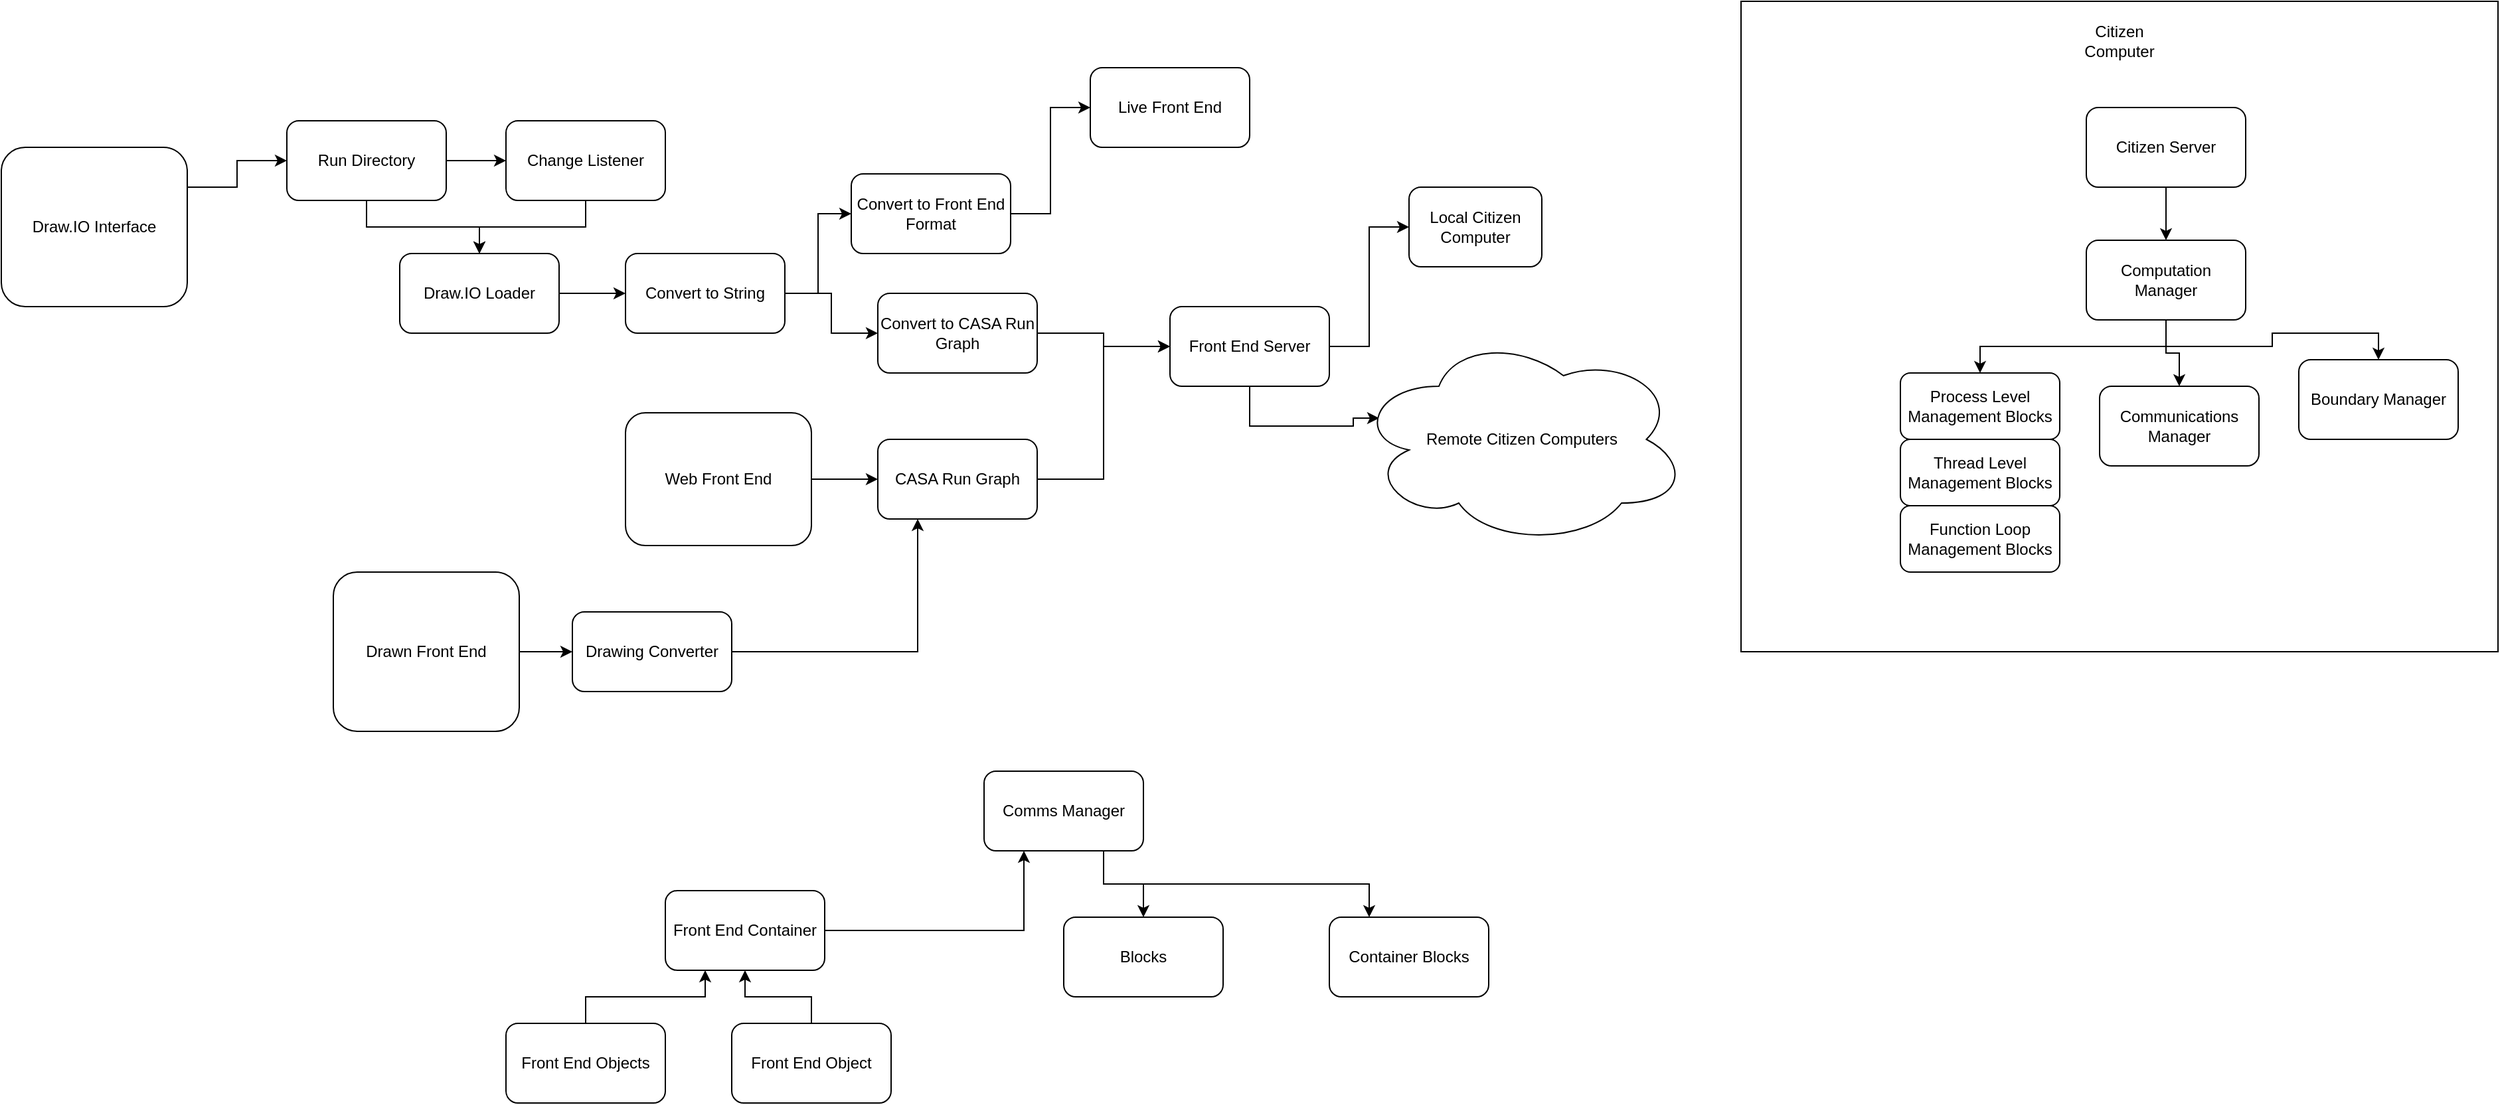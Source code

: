 <mxfile version="20.8.16" type="device"><diagram id="FEvvO7XNE_QkTGNo1443" name="Page-1"><mxGraphModel dx="2140" dy="621" grid="1" gridSize="10" guides="1" tooltips="1" connect="1" arrows="1" fold="1" page="1" pageScale="1" pageWidth="850" pageHeight="1100" math="0" shadow="0"><root><mxCell id="0"/><mxCell id="1" parent="0"/><mxCell id="0Q0MSMvEITXAzr-ErHvV-42" value="" style="group" parent="1" vertex="1" connectable="0"><mxGeometry x="1070" y="20" width="570" height="490" as="geometry"/></mxCell><mxCell id="0Q0MSMvEITXAzr-ErHvV-40" value="" style="rounded=0;whiteSpace=wrap;html=1;" parent="0Q0MSMvEITXAzr-ErHvV-42" vertex="1"><mxGeometry width="570" height="490.0" as="geometry"/></mxCell><mxCell id="0Q0MSMvEITXAzr-ErHvV-41" value="Citizen Computer" style="text;html=1;strokeColor=none;fillColor=none;align=center;verticalAlign=middle;whiteSpace=wrap;rounded=0;" parent="0Q0MSMvEITXAzr-ErHvV-42" vertex="1"><mxGeometry x="252.118" y="9.996" width="65.769" height="39.73" as="geometry"/></mxCell><mxCell id="0Q0MSMvEITXAzr-ErHvV-3" style="edgeStyle=orthogonalEdgeStyle;rounded=0;orthogonalLoop=1;jettySize=auto;html=1;exitX=1;exitY=0.25;exitDx=0;exitDy=0;entryX=0;entryY=0.5;entryDx=0;entryDy=0;" parent="1" source="0Q0MSMvEITXAzr-ErHvV-1" target="0Q0MSMvEITXAzr-ErHvV-2" edge="1"><mxGeometry relative="1" as="geometry"/></mxCell><mxCell id="0Q0MSMvEITXAzr-ErHvV-1" value="Draw.IO Interface" style="rounded=1;whiteSpace=wrap;html=1;" parent="1" vertex="1"><mxGeometry x="-240" y="130" width="140" height="120" as="geometry"/></mxCell><mxCell id="0Q0MSMvEITXAzr-ErHvV-5" style="edgeStyle=orthogonalEdgeStyle;rounded=0;orthogonalLoop=1;jettySize=auto;html=1;exitX=1;exitY=0.5;exitDx=0;exitDy=0;" parent="1" source="0Q0MSMvEITXAzr-ErHvV-2" target="0Q0MSMvEITXAzr-ErHvV-4" edge="1"><mxGeometry relative="1" as="geometry"/></mxCell><mxCell id="0Q0MSMvEITXAzr-ErHvV-11" style="edgeStyle=orthogonalEdgeStyle;rounded=0;orthogonalLoop=1;jettySize=auto;html=1;exitX=0.5;exitY=1;exitDx=0;exitDy=0;entryX=0.5;entryY=0;entryDx=0;entryDy=0;" parent="1" source="0Q0MSMvEITXAzr-ErHvV-2" target="0Q0MSMvEITXAzr-ErHvV-6" edge="1"><mxGeometry relative="1" as="geometry"/></mxCell><mxCell id="0Q0MSMvEITXAzr-ErHvV-2" value="Run Directory" style="rounded=1;whiteSpace=wrap;html=1;" parent="1" vertex="1"><mxGeometry x="-25" y="110" width="120" height="60" as="geometry"/></mxCell><mxCell id="0Q0MSMvEITXAzr-ErHvV-12" style="edgeStyle=orthogonalEdgeStyle;rounded=0;orthogonalLoop=1;jettySize=auto;html=1;exitX=0.5;exitY=1;exitDx=0;exitDy=0;entryX=0.5;entryY=0;entryDx=0;entryDy=0;" parent="1" source="0Q0MSMvEITXAzr-ErHvV-4" target="0Q0MSMvEITXAzr-ErHvV-6" edge="1"><mxGeometry relative="1" as="geometry"/></mxCell><mxCell id="0Q0MSMvEITXAzr-ErHvV-4" value="Change Listener" style="rounded=1;whiteSpace=wrap;html=1;" parent="1" vertex="1"><mxGeometry x="140" y="110" width="120" height="60" as="geometry"/></mxCell><mxCell id="0Q0MSMvEITXAzr-ErHvV-9" style="edgeStyle=orthogonalEdgeStyle;rounded=0;orthogonalLoop=1;jettySize=auto;html=1;exitX=1;exitY=0.5;exitDx=0;exitDy=0;entryX=0;entryY=0.5;entryDx=0;entryDy=0;" parent="1" source="0Q0MSMvEITXAzr-ErHvV-6" target="0Q0MSMvEITXAzr-ErHvV-7" edge="1"><mxGeometry relative="1" as="geometry"/></mxCell><mxCell id="0Q0MSMvEITXAzr-ErHvV-6" value="Draw.IO Loader" style="rounded=1;whiteSpace=wrap;html=1;" parent="1" vertex="1"><mxGeometry x="60" y="210" width="120" height="60" as="geometry"/></mxCell><mxCell id="0Q0MSMvEITXAzr-ErHvV-10" style="edgeStyle=orthogonalEdgeStyle;rounded=0;orthogonalLoop=1;jettySize=auto;html=1;exitX=1;exitY=0.5;exitDx=0;exitDy=0;entryX=0;entryY=0.5;entryDx=0;entryDy=0;" parent="1" source="0Q0MSMvEITXAzr-ErHvV-7" target="0Q0MSMvEITXAzr-ErHvV-8" edge="1"><mxGeometry relative="1" as="geometry"/></mxCell><mxCell id="0Q0MSMvEITXAzr-ErHvV-18" style="edgeStyle=orthogonalEdgeStyle;rounded=0;orthogonalLoop=1;jettySize=auto;html=1;exitX=1;exitY=0.5;exitDx=0;exitDy=0;entryX=0;entryY=0.5;entryDx=0;entryDy=0;" parent="1" source="0Q0MSMvEITXAzr-ErHvV-7" target="0Q0MSMvEITXAzr-ErHvV-17" edge="1"><mxGeometry relative="1" as="geometry"/></mxCell><mxCell id="0Q0MSMvEITXAzr-ErHvV-7" value="Convert to String" style="rounded=1;whiteSpace=wrap;html=1;" parent="1" vertex="1"><mxGeometry x="230" y="210" width="120" height="60" as="geometry"/></mxCell><mxCell id="0Q0MSMvEITXAzr-ErHvV-28" style="edgeStyle=orthogonalEdgeStyle;rounded=0;orthogonalLoop=1;jettySize=auto;html=1;exitX=1;exitY=0.5;exitDx=0;exitDy=0;entryX=0;entryY=0.5;entryDx=0;entryDy=0;" parent="1" source="0Q0MSMvEITXAzr-ErHvV-8" target="0Q0MSMvEITXAzr-ErHvV-14" edge="1"><mxGeometry relative="1" as="geometry"/></mxCell><mxCell id="0Q0MSMvEITXAzr-ErHvV-8" value="Convert to CASA Run Graph" style="rounded=1;whiteSpace=wrap;html=1;" parent="1" vertex="1"><mxGeometry x="420" y="240" width="120" height="60" as="geometry"/></mxCell><mxCell id="0Q0MSMvEITXAzr-ErHvV-16" style="edgeStyle=orthogonalEdgeStyle;rounded=0;orthogonalLoop=1;jettySize=auto;html=1;exitX=1;exitY=0.5;exitDx=0;exitDy=0;" parent="1" source="0Q0MSMvEITXAzr-ErHvV-13" target="0Q0MSMvEITXAzr-ErHvV-15" edge="1"><mxGeometry relative="1" as="geometry"/></mxCell><mxCell id="0Q0MSMvEITXAzr-ErHvV-13" value="Web Front End" style="rounded=1;whiteSpace=wrap;html=1;" parent="1" vertex="1"><mxGeometry x="230" y="330" width="140" height="100" as="geometry"/></mxCell><mxCell id="0Q0MSMvEITXAzr-ErHvV-26" style="edgeStyle=orthogonalEdgeStyle;rounded=0;orthogonalLoop=1;jettySize=auto;html=1;exitX=1;exitY=0.5;exitDx=0;exitDy=0;entryX=0;entryY=0.5;entryDx=0;entryDy=0;" parent="1" source="0Q0MSMvEITXAzr-ErHvV-14" target="0Q0MSMvEITXAzr-ErHvV-21" edge="1"><mxGeometry relative="1" as="geometry"/></mxCell><mxCell id="0Q0MSMvEITXAzr-ErHvV-27" style="edgeStyle=orthogonalEdgeStyle;rounded=0;orthogonalLoop=1;jettySize=auto;html=1;exitX=0.5;exitY=1;exitDx=0;exitDy=0;entryX=0.07;entryY=0.4;entryDx=0;entryDy=0;entryPerimeter=0;" parent="1" source="0Q0MSMvEITXAzr-ErHvV-14" target="0Q0MSMvEITXAzr-ErHvV-24" edge="1"><mxGeometry relative="1" as="geometry"><Array as="points"><mxPoint x="700" y="340"/><mxPoint x="778" y="340"/></Array></mxGeometry></mxCell><mxCell id="0Q0MSMvEITXAzr-ErHvV-14" value="Front End Server" style="rounded=1;whiteSpace=wrap;html=1;" parent="1" vertex="1"><mxGeometry x="640" y="250" width="120" height="60" as="geometry"/></mxCell><mxCell id="0Q0MSMvEITXAzr-ErHvV-25" style="edgeStyle=orthogonalEdgeStyle;rounded=0;orthogonalLoop=1;jettySize=auto;html=1;exitX=1;exitY=0.5;exitDx=0;exitDy=0;entryX=0;entryY=0.5;entryDx=0;entryDy=0;" parent="1" source="0Q0MSMvEITXAzr-ErHvV-15" target="0Q0MSMvEITXAzr-ErHvV-14" edge="1"><mxGeometry relative="1" as="geometry"/></mxCell><mxCell id="0Q0MSMvEITXAzr-ErHvV-15" value="CASA Run Graph" style="rounded=1;whiteSpace=wrap;html=1;" parent="1" vertex="1"><mxGeometry x="420" y="350" width="120" height="60" as="geometry"/></mxCell><mxCell id="0Q0MSMvEITXAzr-ErHvV-20" style="edgeStyle=orthogonalEdgeStyle;rounded=0;orthogonalLoop=1;jettySize=auto;html=1;exitX=1;exitY=0.5;exitDx=0;exitDy=0;entryX=0;entryY=0.5;entryDx=0;entryDy=0;" parent="1" source="0Q0MSMvEITXAzr-ErHvV-17" target="0Q0MSMvEITXAzr-ErHvV-19" edge="1"><mxGeometry relative="1" as="geometry"/></mxCell><mxCell id="0Q0MSMvEITXAzr-ErHvV-17" value="Convert to Front End Format" style="rounded=1;whiteSpace=wrap;html=1;" parent="1" vertex="1"><mxGeometry x="400" y="150" width="120" height="60" as="geometry"/></mxCell><mxCell id="0Q0MSMvEITXAzr-ErHvV-19" value="Live Front End" style="rounded=1;whiteSpace=wrap;html=1;" parent="1" vertex="1"><mxGeometry x="580" y="70" width="120" height="60" as="geometry"/></mxCell><mxCell id="0Q0MSMvEITXAzr-ErHvV-21" value="Local Citizen Computer" style="rounded=1;whiteSpace=wrap;html=1;" parent="1" vertex="1"><mxGeometry x="820" y="160" width="100" height="60" as="geometry"/></mxCell><mxCell id="0Q0MSMvEITXAzr-ErHvV-24" value="Remote Citizen Computers" style="ellipse;shape=cloud;whiteSpace=wrap;html=1;" parent="1" vertex="1"><mxGeometry x="780" y="270" width="250" height="160" as="geometry"/></mxCell><mxCell id="0Q0MSMvEITXAzr-ErHvV-33" style="edgeStyle=orthogonalEdgeStyle;rounded=0;orthogonalLoop=1;jettySize=auto;html=1;exitX=1;exitY=0.5;exitDx=0;exitDy=0;entryX=0;entryY=0.5;entryDx=0;entryDy=0;" parent="1" source="0Q0MSMvEITXAzr-ErHvV-29" target="0Q0MSMvEITXAzr-ErHvV-31" edge="1"><mxGeometry relative="1" as="geometry"/></mxCell><mxCell id="0Q0MSMvEITXAzr-ErHvV-29" value="Drawn Front End" style="rounded=1;whiteSpace=wrap;html=1;" parent="1" vertex="1"><mxGeometry x="10" y="450" width="140" height="120" as="geometry"/></mxCell><mxCell id="0Q0MSMvEITXAzr-ErHvV-32" style="edgeStyle=orthogonalEdgeStyle;rounded=0;orthogonalLoop=1;jettySize=auto;html=1;exitX=1;exitY=0.5;exitDx=0;exitDy=0;entryX=0.25;entryY=1;entryDx=0;entryDy=0;" parent="1" source="0Q0MSMvEITXAzr-ErHvV-31" target="0Q0MSMvEITXAzr-ErHvV-15" edge="1"><mxGeometry relative="1" as="geometry"/></mxCell><mxCell id="0Q0MSMvEITXAzr-ErHvV-31" value="Drawing Converter" style="rounded=1;whiteSpace=wrap;html=1;" parent="1" vertex="1"><mxGeometry x="190" y="480" width="120" height="60" as="geometry"/></mxCell><mxCell id="0Q0MSMvEITXAzr-ErHvV-45" style="edgeStyle=orthogonalEdgeStyle;rounded=0;orthogonalLoop=1;jettySize=auto;html=1;exitX=0.5;exitY=1;exitDx=0;exitDy=0;" parent="1" source="0Q0MSMvEITXAzr-ErHvV-36" target="0Q0MSMvEITXAzr-ErHvV-38" edge="1"><mxGeometry relative="1" as="geometry"/></mxCell><mxCell id="0Q0MSMvEITXAzr-ErHvV-46" style="edgeStyle=orthogonalEdgeStyle;rounded=0;orthogonalLoop=1;jettySize=auto;html=1;exitX=0.5;exitY=1;exitDx=0;exitDy=0;entryX=0.5;entryY=0;entryDx=0;entryDy=0;" parent="1" source="0Q0MSMvEITXAzr-ErHvV-36" target="0Q0MSMvEITXAzr-ErHvV-37" edge="1"><mxGeometry relative="1" as="geometry"/></mxCell><mxCell id="0Q0MSMvEITXAzr-ErHvV-47" style="edgeStyle=orthogonalEdgeStyle;rounded=0;orthogonalLoop=1;jettySize=auto;html=1;exitX=0.5;exitY=1;exitDx=0;exitDy=0;entryX=0.5;entryY=0;entryDx=0;entryDy=0;" parent="1" source="0Q0MSMvEITXAzr-ErHvV-36" target="0Q0MSMvEITXAzr-ErHvV-34" edge="1"><mxGeometry relative="1" as="geometry"/></mxCell><mxCell id="0Q0MSMvEITXAzr-ErHvV-36" value="Computation Manager" style="rounded=1;whiteSpace=wrap;html=1;" parent="1" vertex="1"><mxGeometry x="1330" y="200" width="120" height="60" as="geometry"/></mxCell><mxCell id="0Q0MSMvEITXAzr-ErHvV-37" value="Boundary Manager" style="rounded=1;whiteSpace=wrap;html=1;" parent="1" vertex="1"><mxGeometry x="1490" y="290" width="120" height="60" as="geometry"/></mxCell><mxCell id="0Q0MSMvEITXAzr-ErHvV-38" value="Communications Manager" style="rounded=1;whiteSpace=wrap;html=1;" parent="1" vertex="1"><mxGeometry x="1340" y="310" width="120" height="60" as="geometry"/></mxCell><mxCell id="0Q0MSMvEITXAzr-ErHvV-44" style="edgeStyle=orthogonalEdgeStyle;rounded=0;orthogonalLoop=1;jettySize=auto;html=1;exitX=0.5;exitY=1;exitDx=0;exitDy=0;entryX=0.5;entryY=0;entryDx=0;entryDy=0;" parent="1" source="0Q0MSMvEITXAzr-ErHvV-43" target="0Q0MSMvEITXAzr-ErHvV-36" edge="1"><mxGeometry relative="1" as="geometry"/></mxCell><mxCell id="0Q0MSMvEITXAzr-ErHvV-43" value="Citizen Server" style="rounded=1;whiteSpace=wrap;html=1;" parent="1" vertex="1"><mxGeometry x="1330" y="100" width="120" height="60" as="geometry"/></mxCell><mxCell id="0Q0MSMvEITXAzr-ErHvV-48" value="" style="group" parent="1" vertex="1" connectable="0"><mxGeometry x="1190" y="300" width="120" height="150" as="geometry"/></mxCell><mxCell id="0Q0MSMvEITXAzr-ErHvV-34" value="Process Level Management Blocks" style="rounded=1;whiteSpace=wrap;html=1;" parent="0Q0MSMvEITXAzr-ErHvV-48" vertex="1"><mxGeometry width="120" height="50" as="geometry"/></mxCell><mxCell id="0Q0MSMvEITXAzr-ErHvV-35" value="Function Loop Management Blocks" style="rounded=1;whiteSpace=wrap;html=1;" parent="0Q0MSMvEITXAzr-ErHvV-48" vertex="1"><mxGeometry y="100" width="120" height="50" as="geometry"/></mxCell><mxCell id="0Q0MSMvEITXAzr-ErHvV-39" value="Thread Level Management Blocks" style="rounded=1;whiteSpace=wrap;html=1;" parent="0Q0MSMvEITXAzr-ErHvV-48" vertex="1"><mxGeometry y="50" width="120" height="50" as="geometry"/></mxCell><mxCell id="5V4hBQqYY4mR9hAacwVZ-3" style="edgeStyle=orthogonalEdgeStyle;rounded=0;orthogonalLoop=1;jettySize=auto;html=1;exitX=1;exitY=0.5;exitDx=0;exitDy=0;entryX=0.25;entryY=1;entryDx=0;entryDy=0;" edge="1" parent="1" source="5V4hBQqYY4mR9hAacwVZ-1" target="5V4hBQqYY4mR9hAacwVZ-2"><mxGeometry relative="1" as="geometry"/></mxCell><mxCell id="5V4hBQqYY4mR9hAacwVZ-1" value="Front End Container" style="rounded=1;whiteSpace=wrap;html=1;" vertex="1" parent="1"><mxGeometry x="260" y="690" width="120" height="60" as="geometry"/></mxCell><mxCell id="5V4hBQqYY4mR9hAacwVZ-5" style="edgeStyle=orthogonalEdgeStyle;rounded=0;orthogonalLoop=1;jettySize=auto;html=1;exitX=0.75;exitY=1;exitDx=0;exitDy=0;entryX=0.25;entryY=0;entryDx=0;entryDy=0;" edge="1" parent="1" source="5V4hBQqYY4mR9hAacwVZ-2" target="5V4hBQqYY4mR9hAacwVZ-4"><mxGeometry relative="1" as="geometry"/></mxCell><mxCell id="5V4hBQqYY4mR9hAacwVZ-11" style="edgeStyle=orthogonalEdgeStyle;rounded=0;orthogonalLoop=1;jettySize=auto;html=1;exitX=0.75;exitY=1;exitDx=0;exitDy=0;" edge="1" parent="1" source="5V4hBQqYY4mR9hAacwVZ-2" target="5V4hBQqYY4mR9hAacwVZ-10"><mxGeometry relative="1" as="geometry"/></mxCell><mxCell id="5V4hBQqYY4mR9hAacwVZ-2" value="Comms Manager" style="rounded=1;whiteSpace=wrap;html=1;" vertex="1" parent="1"><mxGeometry x="500" y="600" width="120" height="60" as="geometry"/></mxCell><mxCell id="5V4hBQqYY4mR9hAacwVZ-4" value="Container Blocks" style="rounded=1;whiteSpace=wrap;html=1;" vertex="1" parent="1"><mxGeometry x="760" y="710" width="120" height="60" as="geometry"/></mxCell><mxCell id="5V4hBQqYY4mR9hAacwVZ-8" style="edgeStyle=orthogonalEdgeStyle;rounded=0;orthogonalLoop=1;jettySize=auto;html=1;exitX=0.5;exitY=0;exitDx=0;exitDy=0;entryX=0.25;entryY=1;entryDx=0;entryDy=0;" edge="1" parent="1" source="5V4hBQqYY4mR9hAacwVZ-6" target="5V4hBQqYY4mR9hAacwVZ-1"><mxGeometry relative="1" as="geometry"/></mxCell><mxCell id="5V4hBQqYY4mR9hAacwVZ-6" value="Front End Objects" style="rounded=1;whiteSpace=wrap;html=1;" vertex="1" parent="1"><mxGeometry x="140" y="790" width="120" height="60" as="geometry"/></mxCell><mxCell id="5V4hBQqYY4mR9hAacwVZ-9" style="edgeStyle=orthogonalEdgeStyle;rounded=0;orthogonalLoop=1;jettySize=auto;html=1;exitX=0.5;exitY=0;exitDx=0;exitDy=0;entryX=0.5;entryY=1;entryDx=0;entryDy=0;" edge="1" parent="1" source="5V4hBQqYY4mR9hAacwVZ-7" target="5V4hBQqYY4mR9hAacwVZ-1"><mxGeometry relative="1" as="geometry"/></mxCell><mxCell id="5V4hBQqYY4mR9hAacwVZ-7" value="Front End Object" style="rounded=1;whiteSpace=wrap;html=1;" vertex="1" parent="1"><mxGeometry x="310" y="790" width="120" height="60" as="geometry"/></mxCell><mxCell id="5V4hBQqYY4mR9hAacwVZ-10" value="Blocks" style="rounded=1;whiteSpace=wrap;html=1;" vertex="1" parent="1"><mxGeometry x="560" y="710" width="120" height="60" as="geometry"/></mxCell></root></mxGraphModel></diagram></mxfile>